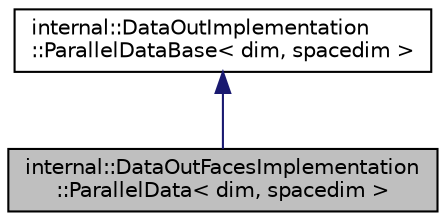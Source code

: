 digraph "internal::DataOutFacesImplementation::ParallelData&lt; dim, spacedim &gt;"
{
 // LATEX_PDF_SIZE
  edge [fontname="Helvetica",fontsize="10",labelfontname="Helvetica",labelfontsize="10"];
  node [fontname="Helvetica",fontsize="10",shape=record];
  Node1 [label="internal::DataOutFacesImplementation\l::ParallelData\< dim, spacedim \>",height=0.2,width=0.4,color="black", fillcolor="grey75", style="filled", fontcolor="black",tooltip=" "];
  Node2 -> Node1 [dir="back",color="midnightblue",fontsize="10",style="solid",fontname="Helvetica"];
  Node2 [label="internal::DataOutImplementation\l::ParallelDataBase\< dim, spacedim \>",height=0.2,width=0.4,color="black", fillcolor="white", style="filled",URL="$structinternal_1_1DataOutImplementation_1_1ParallelDataBase.html",tooltip=" "];
}
